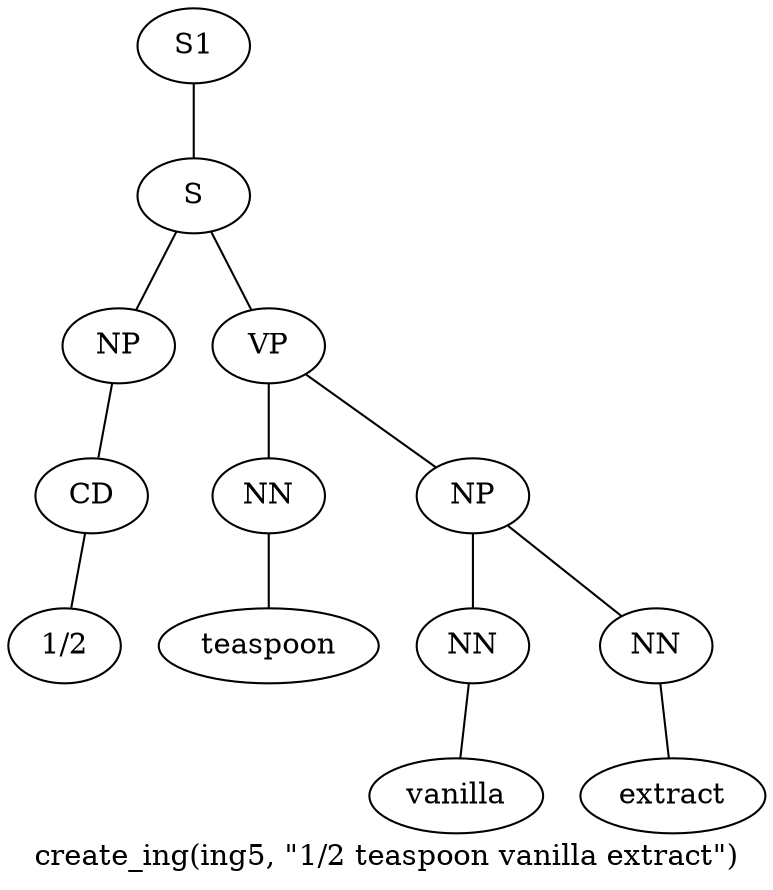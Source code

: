 graph SyntaxGraph {
	label = "create_ing(ing5, \"1/2 teaspoon vanilla extract\")";
	Node0 [label="S1"];
	Node1 [label="S"];
	Node2 [label="NP"];
	Node3 [label="CD"];
	Node4 [label="1/2"];
	Node5 [label="VP"];
	Node6 [label="NN"];
	Node7 [label="teaspoon"];
	Node8 [label="NP"];
	Node9 [label="NN"];
	Node10 [label="vanilla"];
	Node11 [label="NN"];
	Node12 [label="extract"];

	Node0 -- Node1;
	Node1 -- Node2;
	Node1 -- Node5;
	Node2 -- Node3;
	Node3 -- Node4;
	Node5 -- Node6;
	Node5 -- Node8;
	Node6 -- Node7;
	Node8 -- Node9;
	Node8 -- Node11;
	Node9 -- Node10;
	Node11 -- Node12;
}